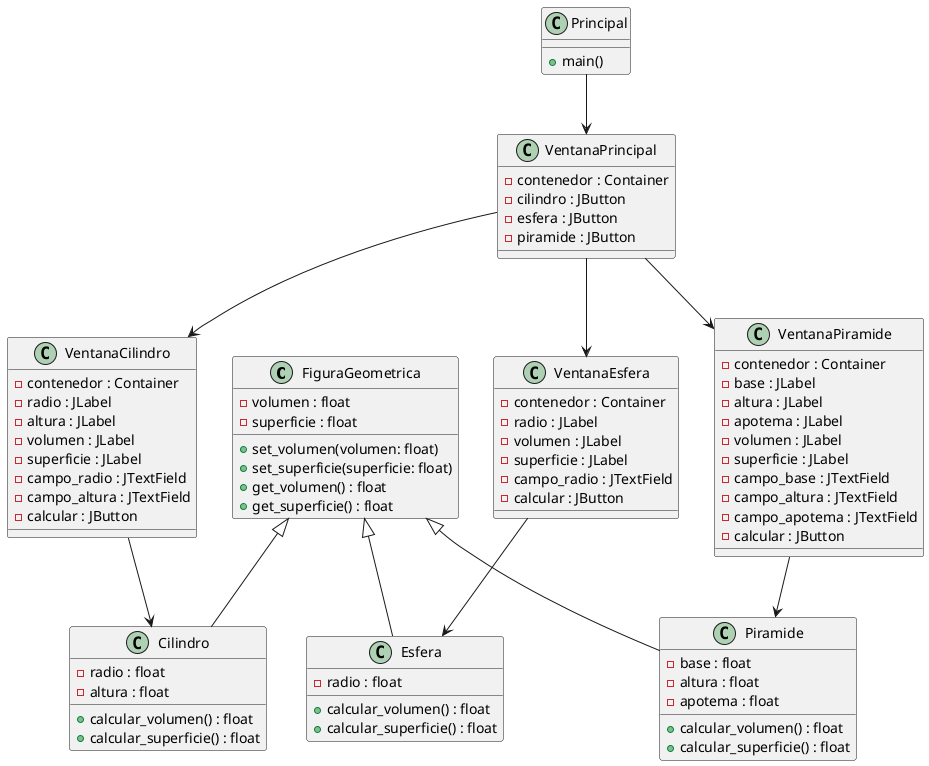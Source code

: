 @startuml
class FiguraGeometrica {
    - volumen : float
    - superficie : float
    + set_volumen(volumen: float)
    + set_superficie(superficie: float)
    + get_volumen() : float
    + get_superficie() : float
}

class Cilindro {
    - radio : float
    - altura : float
    + calcular_volumen() : float
    + calcular_superficie() : float
}

class Esfera {
    - radio : float
    + calcular_volumen() : float
    + calcular_superficie() : float
}

class Piramide {
    - base : float
    - altura : float
    - apotema : float
    + calcular_volumen() : float
    + calcular_superficie() : float
}

class VentanaCilindro {
    - contenedor : Container
    - radio : JLabel
    - altura : JLabel
    - volumen : JLabel
    - superficie : JLabel
    - campo_radio : JTextField
    - campo_altura : JTextField
    - calcular : JButton
}

class VentanaEsfera {
    - contenedor : Container
    - radio : JLabel
    - volumen : JLabel
    - superficie : JLabel
    - campo_radio : JTextField
    - calcular : JButton
}

class VentanaPiramide {
    - contenedor : Container
    - base : JLabel
    - altura : JLabel
    - apotema : JLabel
    - volumen : JLabel
    - superficie : JLabel
    - campo_base : JTextField
    - campo_altura : JTextField
    - campo_apotema : JTextField
    - calcular : JButton
}

class VentanaPrincipal {
    - contenedor : Container
    - cilindro : JButton
    - esfera : JButton
    - piramide : JButton
}

class Principal {
    + main()
}

FiguraGeometrica <|-- Cilindro
FiguraGeometrica <|-- Esfera
FiguraGeometrica <|-- Piramide

VentanaPrincipal --> VentanaCilindro
VentanaPrincipal --> VentanaEsfera
VentanaPrincipal --> VentanaPiramide

VentanaCilindro --> Cilindro
VentanaEsfera --> Esfera
VentanaPiramide --> Piramide

Principal --> VentanaPrincipal
@enduml